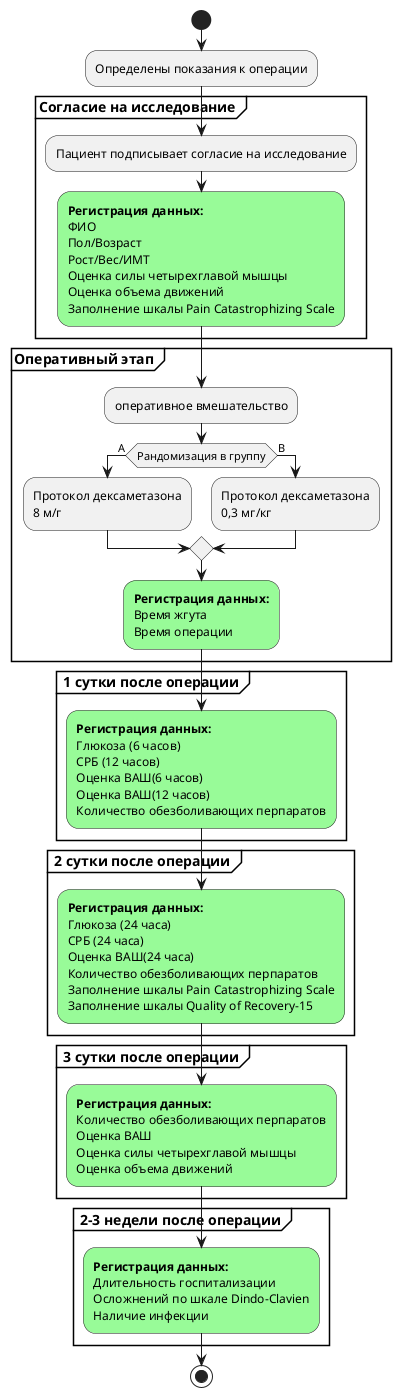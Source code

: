 @startuml
start
:Определены показания к операции;

group <b>Согласие на исследование </b>
:Пациент подписывает согласие на исследование;
#palegreen:<b>Регистрация данных:</b>
ФИО
Пол/Возраст
Рост/Вес/ИМТ
Оценка силы четырехглавой мышцы
Оценка объема движений
Заполнение шкалы Pain Catastrophizing Scale;
end group

group <b>Оперативный этап </b>
:оперативное вмешательство;
if (Рандомизация в группу) then (A)
:Протокол дексаметазона\n8 м/г;

else(B)

:Протокол дексаметазона\n0,3 мг/кг;
endif

#palegreen:<b>Регистрация данных:</b>
Время жгута
Время операции;
end group

group <b> 1 сутки после операции </b>
#palegreen:<b>Регистрация данных:</b>
Глюкоза (6 часов)
СРБ (12 часов)
Оценка ВАШ(6 часов)
Оценка ВАШ(12 часов)
Количество обезболивающих перпаратов;
end group

group <b> 2 сутки после операции </b>
#palegreen:<b>Регистрация данных:</b>
Глюкоза (24 часа)
СРБ (24 часа)
Оценка ВАШ(24 часа)
Количество обезболивающих перпаратов
Заполнение шкалы Pain Catastrophizing Scale
Заполнение шкалы Quality of Recovery-15;
end group

group <b> 3 сутки после операции </b>
#palegreen:<b>Регистрация данных:</b>
Количество обезболивающих перпаратов
Оценка ВАШ
Оценка силы четырехглавой мышцы
Оценка объема движений;

end group

group <b> 2-3 недели после операции </b>
#palegreen:<b>Регистрация данных:</b>
Длительность госпитализации
Осложнений по шкале Dindo-Clavien
Наличие инфекции;

end group

stop
@endumll